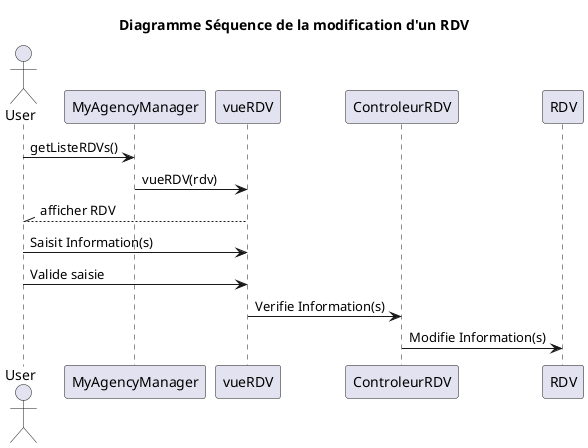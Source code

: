 @startuml

title Diagramme Séquence de la modification d'un RDV

actor User as U

U -> MyAgencyManager :getListeRDVs()

MyAgencyManager -> vueRDV : vueRDV(rdv)

U //-- vueRDV :afficher RDV

U -> vueRDV :Saisit Information(s)
U -> vueRDV :Valide saisie

vueRDV -> ControleurRDV :Verifie Information(s)
ControleurRDV -> RDV :Modifie Information(s)
@enduml